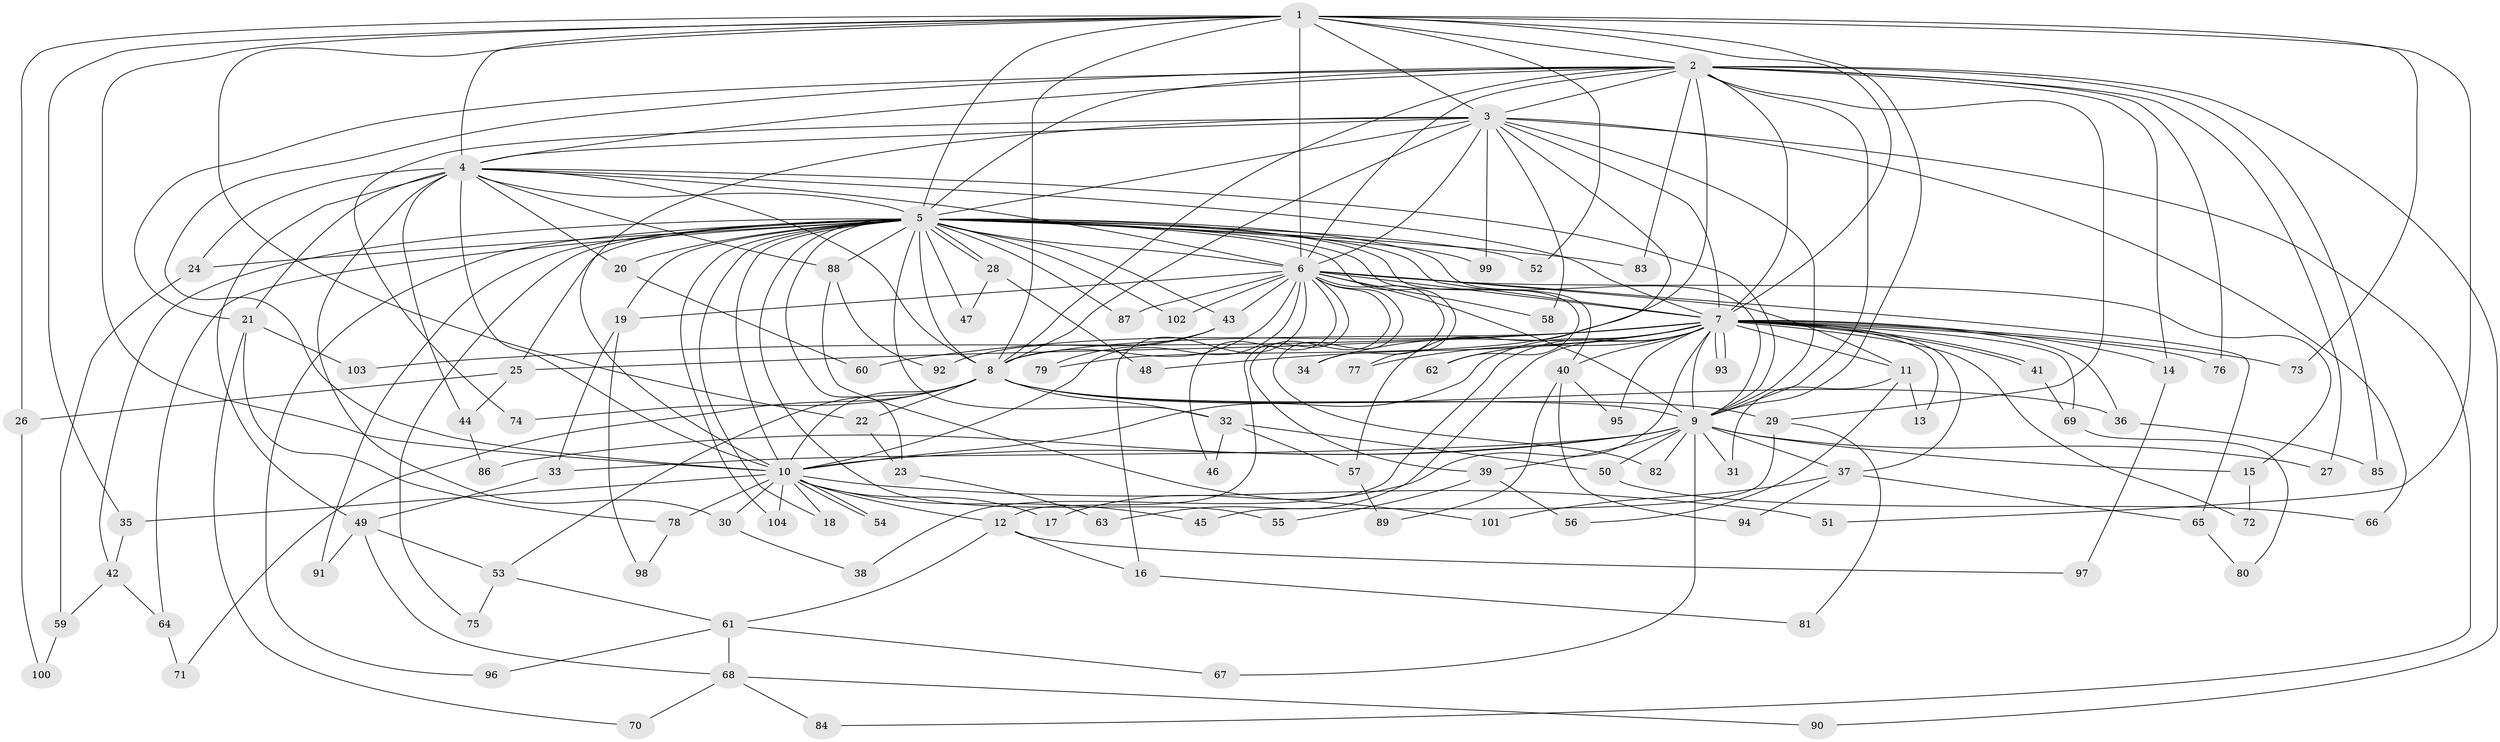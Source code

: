 // coarse degree distribution, {13: 0.01282051282051282, 16: 0.01282051282051282, 14: 0.01282051282051282, 21: 0.01282051282051282, 35: 0.01282051282051282, 22: 0.01282051282051282, 29: 0.01282051282051282, 18: 0.01282051282051282, 19: 0.01282051282051282, 5: 0.07692307692307693, 2: 0.46153846153846156, 3: 0.21794871794871795, 4: 0.10256410256410256, 6: 0.02564102564102564}
// Generated by graph-tools (version 1.1) at 2025/23/03/03/25 07:23:36]
// undirected, 104 vertices, 233 edges
graph export_dot {
graph [start="1"]
  node [color=gray90,style=filled];
  1;
  2;
  3;
  4;
  5;
  6;
  7;
  8;
  9;
  10;
  11;
  12;
  13;
  14;
  15;
  16;
  17;
  18;
  19;
  20;
  21;
  22;
  23;
  24;
  25;
  26;
  27;
  28;
  29;
  30;
  31;
  32;
  33;
  34;
  35;
  36;
  37;
  38;
  39;
  40;
  41;
  42;
  43;
  44;
  45;
  46;
  47;
  48;
  49;
  50;
  51;
  52;
  53;
  54;
  55;
  56;
  57;
  58;
  59;
  60;
  61;
  62;
  63;
  64;
  65;
  66;
  67;
  68;
  69;
  70;
  71;
  72;
  73;
  74;
  75;
  76;
  77;
  78;
  79;
  80;
  81;
  82;
  83;
  84;
  85;
  86;
  87;
  88;
  89;
  90;
  91;
  92;
  93;
  94;
  95;
  96;
  97;
  98;
  99;
  100;
  101;
  102;
  103;
  104;
  1 -- 2;
  1 -- 3;
  1 -- 4;
  1 -- 5;
  1 -- 6;
  1 -- 7;
  1 -- 8;
  1 -- 9;
  1 -- 10;
  1 -- 22;
  1 -- 26;
  1 -- 35;
  1 -- 51;
  1 -- 52;
  1 -- 73;
  2 -- 3;
  2 -- 4;
  2 -- 5;
  2 -- 6;
  2 -- 7;
  2 -- 8;
  2 -- 9;
  2 -- 10;
  2 -- 14;
  2 -- 21;
  2 -- 27;
  2 -- 29;
  2 -- 76;
  2 -- 79;
  2 -- 83;
  2 -- 85;
  2 -- 90;
  3 -- 4;
  3 -- 5;
  3 -- 6;
  3 -- 7;
  3 -- 8;
  3 -- 9;
  3 -- 10;
  3 -- 57;
  3 -- 58;
  3 -- 66;
  3 -- 74;
  3 -- 84;
  3 -- 99;
  4 -- 5;
  4 -- 6;
  4 -- 7;
  4 -- 8;
  4 -- 9;
  4 -- 10;
  4 -- 20;
  4 -- 21;
  4 -- 24;
  4 -- 30;
  4 -- 44;
  4 -- 49;
  4 -- 88;
  5 -- 6;
  5 -- 7;
  5 -- 8;
  5 -- 9;
  5 -- 10;
  5 -- 18;
  5 -- 19;
  5 -- 20;
  5 -- 23;
  5 -- 24;
  5 -- 25;
  5 -- 28;
  5 -- 28;
  5 -- 32;
  5 -- 40;
  5 -- 42;
  5 -- 43;
  5 -- 47;
  5 -- 52;
  5 -- 55;
  5 -- 62;
  5 -- 64;
  5 -- 75;
  5 -- 77;
  5 -- 83;
  5 -- 87;
  5 -- 88;
  5 -- 91;
  5 -- 96;
  5 -- 99;
  5 -- 102;
  5 -- 104;
  6 -- 7;
  6 -- 8;
  6 -- 9;
  6 -- 10;
  6 -- 11;
  6 -- 12;
  6 -- 15;
  6 -- 16;
  6 -- 19;
  6 -- 34;
  6 -- 39;
  6 -- 43;
  6 -- 46;
  6 -- 58;
  6 -- 65;
  6 -- 82;
  6 -- 87;
  6 -- 102;
  7 -- 8;
  7 -- 9;
  7 -- 10;
  7 -- 11;
  7 -- 13;
  7 -- 14;
  7 -- 17;
  7 -- 25;
  7 -- 34;
  7 -- 36;
  7 -- 37;
  7 -- 38;
  7 -- 40;
  7 -- 41;
  7 -- 41;
  7 -- 48;
  7 -- 60;
  7 -- 62;
  7 -- 63;
  7 -- 69;
  7 -- 72;
  7 -- 73;
  7 -- 76;
  7 -- 77;
  7 -- 93;
  7 -- 93;
  7 -- 95;
  7 -- 103;
  8 -- 9;
  8 -- 10;
  8 -- 22;
  8 -- 29;
  8 -- 32;
  8 -- 36;
  8 -- 53;
  8 -- 71;
  8 -- 74;
  9 -- 10;
  9 -- 15;
  9 -- 27;
  9 -- 31;
  9 -- 33;
  9 -- 37;
  9 -- 39;
  9 -- 50;
  9 -- 67;
  9 -- 82;
  9 -- 86;
  10 -- 12;
  10 -- 17;
  10 -- 18;
  10 -- 30;
  10 -- 35;
  10 -- 45;
  10 -- 51;
  10 -- 54;
  10 -- 54;
  10 -- 78;
  10 -- 104;
  11 -- 13;
  11 -- 31;
  11 -- 56;
  12 -- 16;
  12 -- 61;
  12 -- 97;
  14 -- 97;
  15 -- 72;
  16 -- 81;
  19 -- 33;
  19 -- 98;
  20 -- 60;
  21 -- 70;
  21 -- 78;
  21 -- 103;
  22 -- 23;
  23 -- 63;
  24 -- 59;
  25 -- 26;
  25 -- 44;
  26 -- 100;
  28 -- 47;
  28 -- 48;
  29 -- 45;
  29 -- 81;
  30 -- 38;
  32 -- 46;
  32 -- 50;
  32 -- 57;
  33 -- 49;
  35 -- 42;
  36 -- 85;
  37 -- 65;
  37 -- 94;
  37 -- 101;
  39 -- 55;
  39 -- 56;
  40 -- 89;
  40 -- 94;
  40 -- 95;
  41 -- 69;
  42 -- 59;
  42 -- 64;
  43 -- 79;
  43 -- 92;
  44 -- 86;
  49 -- 53;
  49 -- 68;
  49 -- 91;
  50 -- 66;
  53 -- 61;
  53 -- 75;
  57 -- 89;
  59 -- 100;
  61 -- 67;
  61 -- 68;
  61 -- 96;
  64 -- 71;
  65 -- 80;
  68 -- 70;
  68 -- 84;
  68 -- 90;
  69 -- 80;
  78 -- 98;
  88 -- 92;
  88 -- 101;
}
